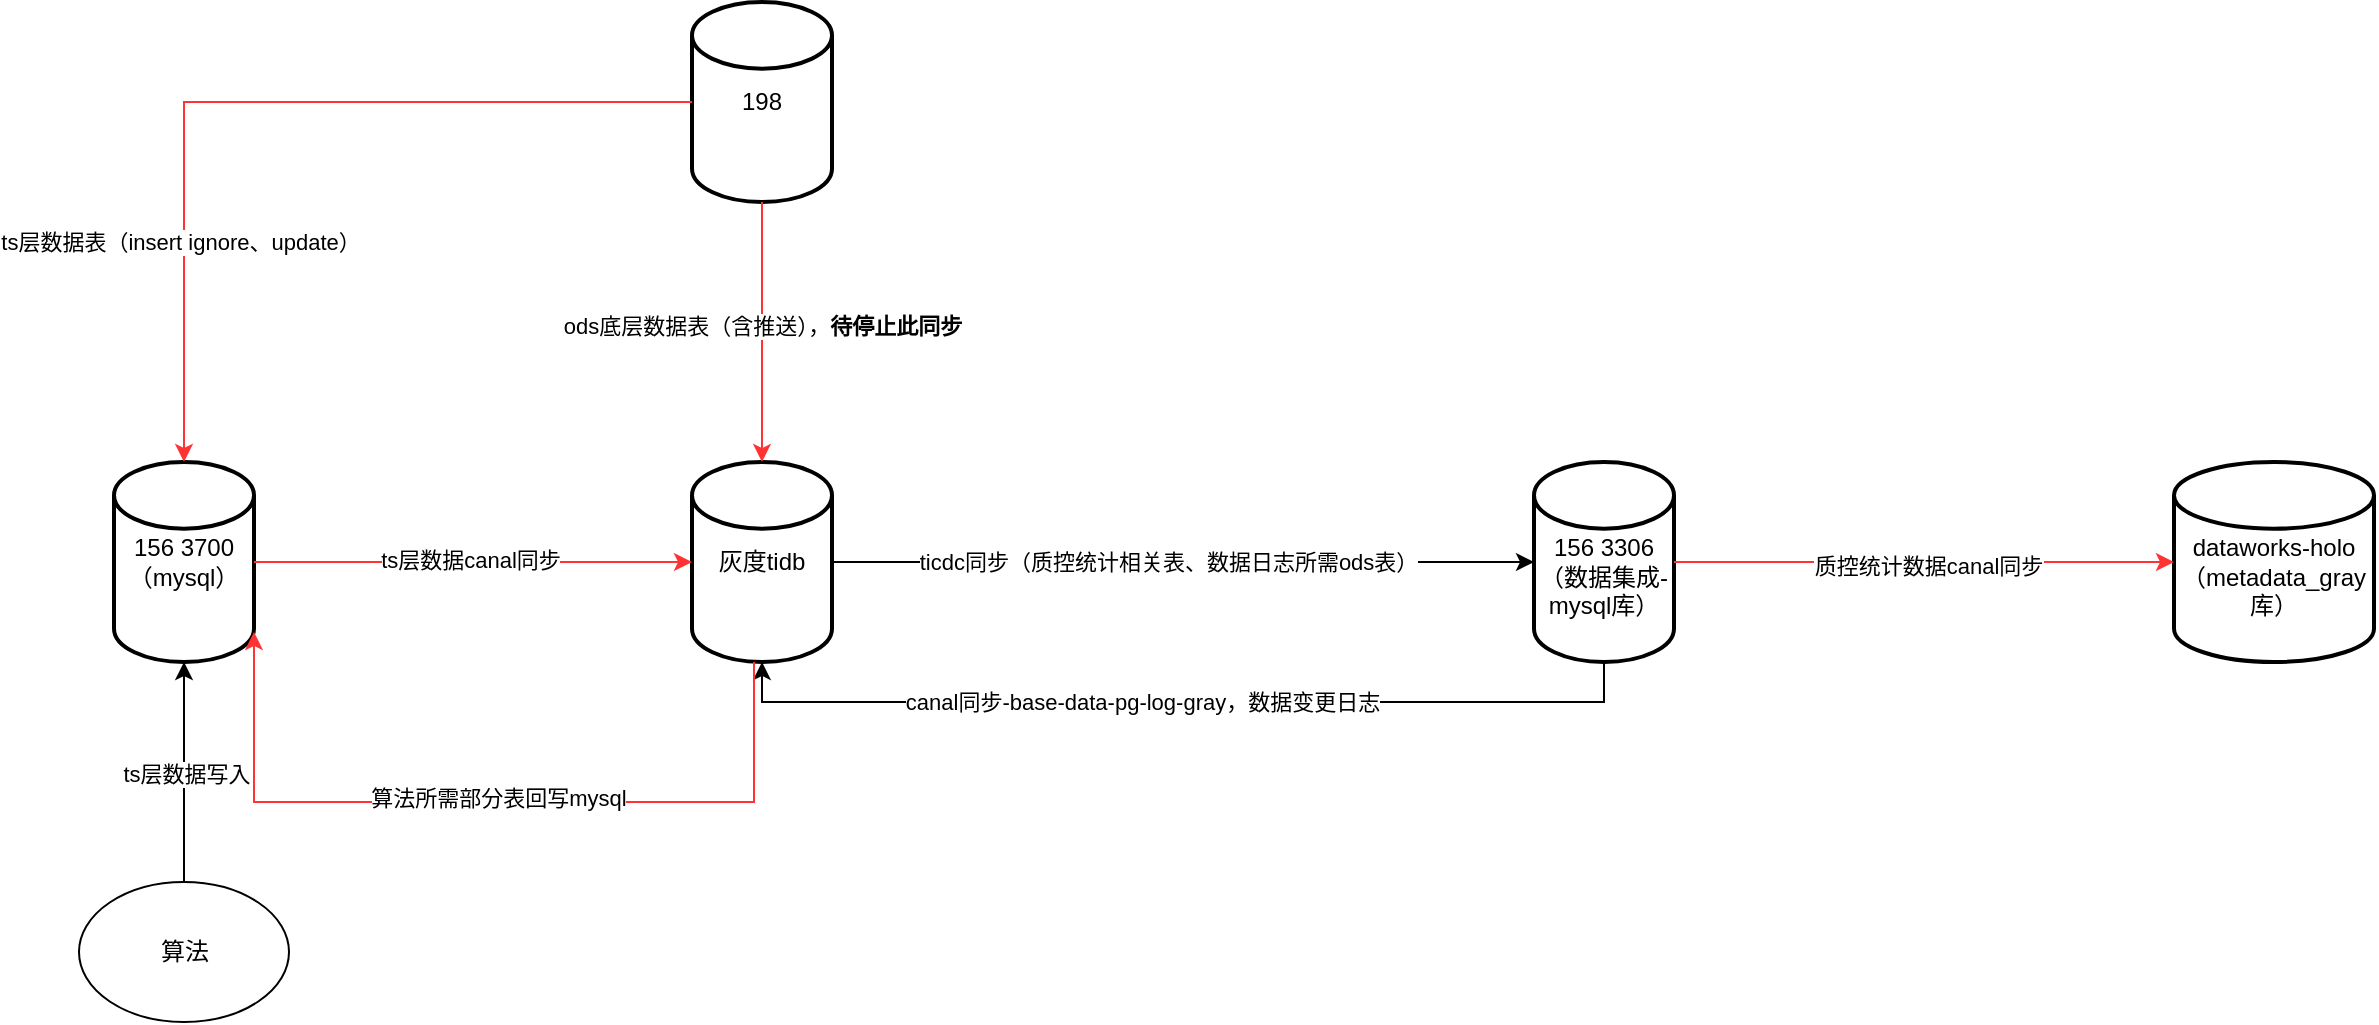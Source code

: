 <mxfile version="24.7.6">
  <diagram name="第 1 页" id="GElzimhvaP8VyL-UQjL8">
    <mxGraphModel dx="1216" dy="665" grid="1" gridSize="10" guides="1" tooltips="1" connect="1" arrows="1" fold="1" page="1" pageScale="1" pageWidth="827" pageHeight="1169" math="0" shadow="0">
      <root>
        <mxCell id="0" />
        <mxCell id="1" parent="0" />
        <mxCell id="7TIMydjO0EbAiF-y4B0n-2" value="156 3700（mysql）" style="strokeWidth=2;html=1;shape=mxgraph.flowchart.database;whiteSpace=wrap;" vertex="1" parent="1">
          <mxGeometry x="90" y="240" width="70" height="100" as="geometry" />
        </mxCell>
        <mxCell id="7TIMydjO0EbAiF-y4B0n-3" value="&lt;div&gt;&lt;br&gt;&lt;/div&gt;156 3306&lt;br&gt;（数据集成-mysql库）" style="strokeWidth=2;html=1;shape=mxgraph.flowchart.database;whiteSpace=wrap;" vertex="1" parent="1">
          <mxGeometry x="800" y="240" width="70" height="100" as="geometry" />
        </mxCell>
        <mxCell id="7TIMydjO0EbAiF-y4B0n-4" value="算法" style="ellipse;whiteSpace=wrap;html=1;" vertex="1" parent="1">
          <mxGeometry x="72.5" y="450" width="105" height="70" as="geometry" />
        </mxCell>
        <mxCell id="7TIMydjO0EbAiF-y4B0n-6" style="edgeStyle=orthogonalEdgeStyle;rounded=0;orthogonalLoop=1;jettySize=auto;html=1;entryX=0.5;entryY=1;entryDx=0;entryDy=0;entryPerimeter=0;" edge="1" parent="1" source="7TIMydjO0EbAiF-y4B0n-4" target="7TIMydjO0EbAiF-y4B0n-2">
          <mxGeometry relative="1" as="geometry" />
        </mxCell>
        <mxCell id="7TIMydjO0EbAiF-y4B0n-7" value="ts层数据写入" style="edgeLabel;html=1;align=center;verticalAlign=middle;resizable=0;points=[];" vertex="1" connectable="0" parent="7TIMydjO0EbAiF-y4B0n-6">
          <mxGeometry x="-0.012" y="-1" relative="1" as="geometry">
            <mxPoint as="offset" />
          </mxGeometry>
        </mxCell>
        <mxCell id="7TIMydjO0EbAiF-y4B0n-9" value="灰度tidb" style="strokeWidth=2;html=1;shape=mxgraph.flowchart.database;whiteSpace=wrap;" vertex="1" parent="1">
          <mxGeometry x="379" y="240" width="70" height="100" as="geometry" />
        </mxCell>
        <mxCell id="7TIMydjO0EbAiF-y4B0n-10" style="edgeStyle=orthogonalEdgeStyle;rounded=0;orthogonalLoop=1;jettySize=auto;html=1;entryX=0;entryY=0.5;entryDx=0;entryDy=0;entryPerimeter=0;strokeColor=#FF3333;" edge="1" parent="1" source="7TIMydjO0EbAiF-y4B0n-2" target="7TIMydjO0EbAiF-y4B0n-9">
          <mxGeometry relative="1" as="geometry" />
        </mxCell>
        <mxCell id="7TIMydjO0EbAiF-y4B0n-11" value="ts层数据canal同步" style="edgeLabel;html=1;align=center;verticalAlign=middle;resizable=0;points=[];" vertex="1" connectable="0" parent="7TIMydjO0EbAiF-y4B0n-10">
          <mxGeometry x="-0.026" y="1" relative="1" as="geometry">
            <mxPoint x="1" as="offset" />
          </mxGeometry>
        </mxCell>
        <mxCell id="7TIMydjO0EbAiF-y4B0n-12" style="edgeStyle=orthogonalEdgeStyle;rounded=0;orthogonalLoop=1;jettySize=auto;html=1;entryX=0;entryY=0.5;entryDx=0;entryDy=0;entryPerimeter=0;" edge="1" parent="1" source="7TIMydjO0EbAiF-y4B0n-9" target="7TIMydjO0EbAiF-y4B0n-3">
          <mxGeometry relative="1" as="geometry" />
        </mxCell>
        <mxCell id="7TIMydjO0EbAiF-y4B0n-21" value="ticdc同步（质控统计相关表、数据日志所需ods表）" style="edgeLabel;html=1;align=center;verticalAlign=middle;resizable=0;points=[];" vertex="1" connectable="0" parent="7TIMydjO0EbAiF-y4B0n-12">
          <mxGeometry x="-0.046" relative="1" as="geometry">
            <mxPoint as="offset" />
          </mxGeometry>
        </mxCell>
        <mxCell id="7TIMydjO0EbAiF-y4B0n-13" value="&lt;div&gt;&lt;br&gt;&lt;/div&gt;dataworks-holo（metadata_gray库）" style="strokeWidth=2;html=1;shape=mxgraph.flowchart.database;whiteSpace=wrap;" vertex="1" parent="1">
          <mxGeometry x="1120" y="240" width="100" height="100" as="geometry" />
        </mxCell>
        <mxCell id="7TIMydjO0EbAiF-y4B0n-14" style="edgeStyle=orthogonalEdgeStyle;rounded=0;orthogonalLoop=1;jettySize=auto;html=1;entryX=0;entryY=0.5;entryDx=0;entryDy=0;entryPerimeter=0;strokeColor=#FF3333;" edge="1" parent="1" source="7TIMydjO0EbAiF-y4B0n-3" target="7TIMydjO0EbAiF-y4B0n-13">
          <mxGeometry relative="1" as="geometry" />
        </mxCell>
        <mxCell id="7TIMydjO0EbAiF-y4B0n-15" value="质控统计数据canal同步" style="edgeLabel;html=1;align=center;verticalAlign=middle;resizable=0;points=[];" vertex="1" connectable="0" parent="7TIMydjO0EbAiF-y4B0n-14">
          <mxGeometry x="0.01" y="-2" relative="1" as="geometry">
            <mxPoint as="offset" />
          </mxGeometry>
        </mxCell>
        <mxCell id="7TIMydjO0EbAiF-y4B0n-16" value="198" style="strokeWidth=2;html=1;shape=mxgraph.flowchart.database;whiteSpace=wrap;" vertex="1" parent="1">
          <mxGeometry x="379" y="10" width="70" height="100" as="geometry" />
        </mxCell>
        <mxCell id="7TIMydjO0EbAiF-y4B0n-17" style="edgeStyle=orthogonalEdgeStyle;rounded=0;orthogonalLoop=1;jettySize=auto;html=1;entryX=0.5;entryY=0;entryDx=0;entryDy=0;entryPerimeter=0;strokeColor=#FF3333;" edge="1" parent="1" source="7TIMydjO0EbAiF-y4B0n-16" target="7TIMydjO0EbAiF-y4B0n-9">
          <mxGeometry relative="1" as="geometry" />
        </mxCell>
        <mxCell id="7TIMydjO0EbAiF-y4B0n-18" value="ods底层数据表（含推送），&lt;b&gt;待停止此同步&lt;/b&gt;" style="edgeLabel;html=1;align=center;verticalAlign=middle;resizable=0;points=[];" vertex="1" connectable="0" parent="7TIMydjO0EbAiF-y4B0n-17">
          <mxGeometry x="-0.049" relative="1" as="geometry">
            <mxPoint as="offset" />
          </mxGeometry>
        </mxCell>
        <mxCell id="7TIMydjO0EbAiF-y4B0n-19" style="edgeStyle=orthogonalEdgeStyle;rounded=0;orthogonalLoop=1;jettySize=auto;html=1;entryX=0.5;entryY=0;entryDx=0;entryDy=0;entryPerimeter=0;strokeColor=#FF3333;" edge="1" parent="1" source="7TIMydjO0EbAiF-y4B0n-16" target="7TIMydjO0EbAiF-y4B0n-2">
          <mxGeometry relative="1" as="geometry" />
        </mxCell>
        <mxCell id="7TIMydjO0EbAiF-y4B0n-20" value="ts层数据表（insert ignore、update）" style="edgeLabel;html=1;align=center;verticalAlign=middle;resizable=0;points=[];" vertex="1" connectable="0" parent="7TIMydjO0EbAiF-y4B0n-19">
          <mxGeometry x="0.492" y="-2" relative="1" as="geometry">
            <mxPoint as="offset" />
          </mxGeometry>
        </mxCell>
        <mxCell id="7TIMydjO0EbAiF-y4B0n-25" style="edgeStyle=orthogonalEdgeStyle;rounded=0;orthogonalLoop=1;jettySize=auto;html=1;entryX=0.5;entryY=1;entryDx=0;entryDy=0;entryPerimeter=0;" edge="1" parent="1" source="7TIMydjO0EbAiF-y4B0n-3" target="7TIMydjO0EbAiF-y4B0n-9">
          <mxGeometry relative="1" as="geometry">
            <Array as="points">
              <mxPoint x="835" y="360" />
              <mxPoint x="414" y="360" />
            </Array>
          </mxGeometry>
        </mxCell>
        <mxCell id="7TIMydjO0EbAiF-y4B0n-28" value="canal同步-base-data-pg-log-gray，数据变更日志" style="edgeLabel;html=1;align=center;verticalAlign=middle;resizable=0;points=[];" vertex="1" connectable="0" parent="7TIMydjO0EbAiF-y4B0n-25">
          <mxGeometry x="0.088" relative="1" as="geometry">
            <mxPoint as="offset" />
          </mxGeometry>
        </mxCell>
        <mxCell id="7TIMydjO0EbAiF-y4B0n-26" style="edgeStyle=orthogonalEdgeStyle;rounded=0;orthogonalLoop=1;jettySize=auto;html=1;entryX=1;entryY=0.85;entryDx=0;entryDy=0;entryPerimeter=0;strokeColor=#FF3333;" edge="1" parent="1" target="7TIMydjO0EbAiF-y4B0n-2">
          <mxGeometry relative="1" as="geometry">
            <mxPoint x="410" y="340" as="sourcePoint" />
            <Array as="points">
              <mxPoint x="410" y="410" />
              <mxPoint x="160" y="410" />
            </Array>
          </mxGeometry>
        </mxCell>
        <mxCell id="7TIMydjO0EbAiF-y4B0n-27" value="算法所需部分表回写mysql" style="edgeLabel;html=1;align=center;verticalAlign=middle;resizable=0;points=[];" vertex="1" connectable="0" parent="7TIMydjO0EbAiF-y4B0n-26">
          <mxGeometry x="-0.022" y="-2" relative="1" as="geometry">
            <mxPoint as="offset" />
          </mxGeometry>
        </mxCell>
      </root>
    </mxGraphModel>
  </diagram>
</mxfile>
